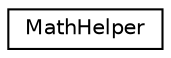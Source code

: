 digraph "Graphical Class Hierarchy"
{
 // LATEX_PDF_SIZE
  edge [fontname="Helvetica",fontsize="10",labelfontname="Helvetica",labelfontsize="10"];
  node [fontname="Helvetica",fontsize="10",shape=record];
  rankdir="LR";
  Node0 [label="MathHelper",height=0.2,width=0.4,color="black", fillcolor="white", style="filled",URL="$class_math_helper.html",tooltip=" "];
}
